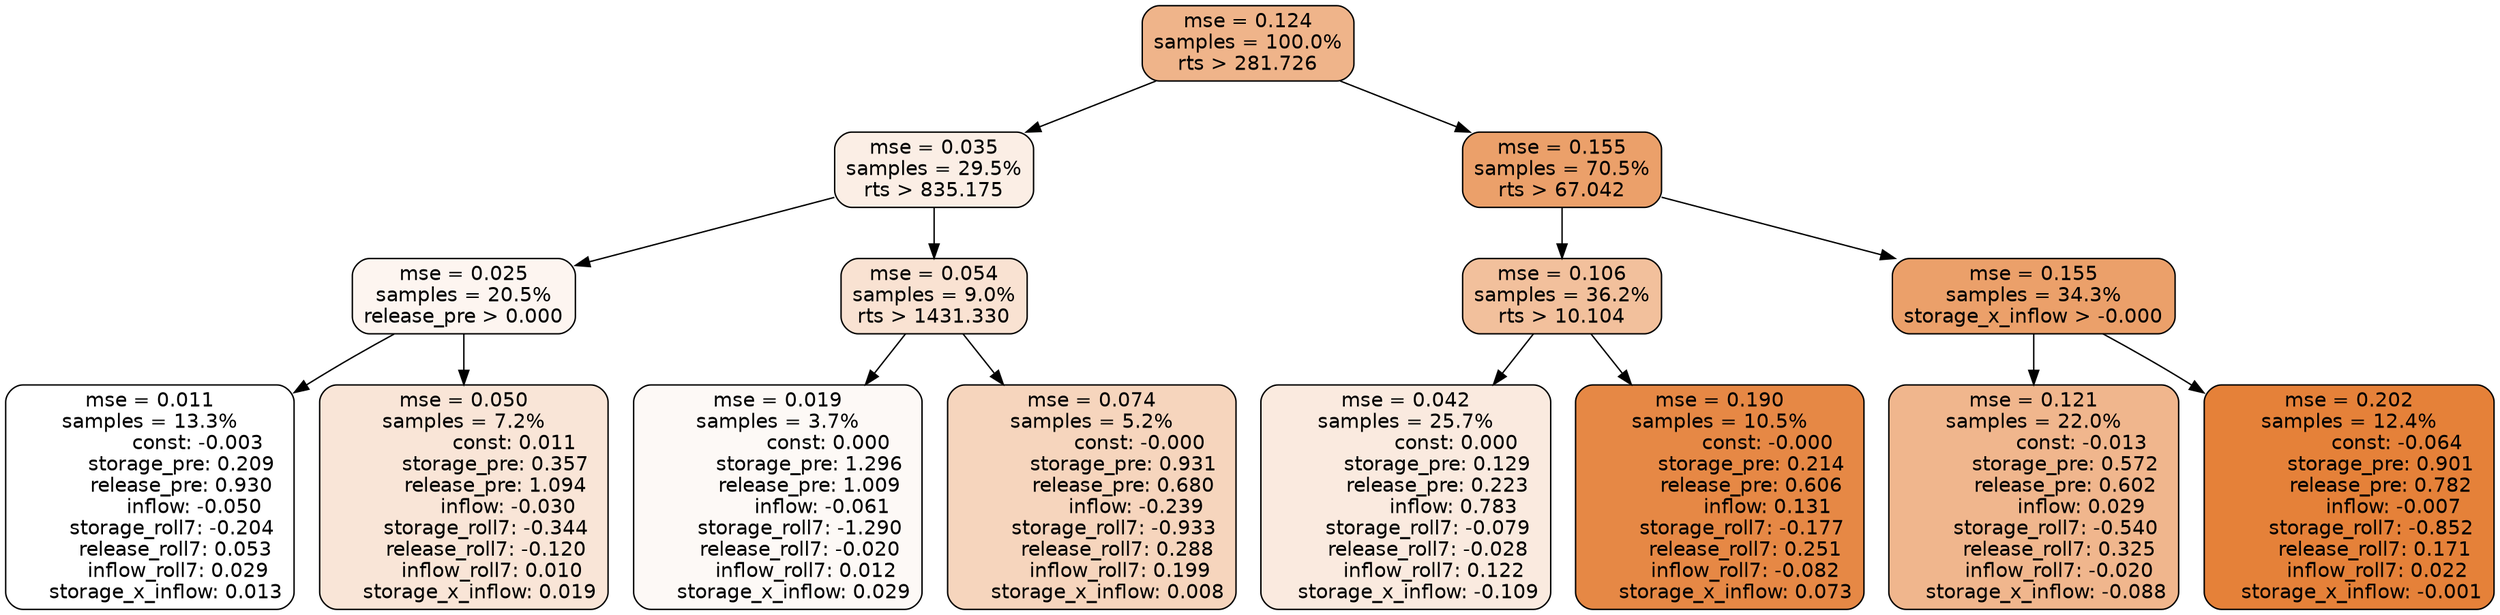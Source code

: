 digraph tree {
node [shape=rectangle, style="filled, rounded", color="black", fontname=helvetica] ;
edge [fontname=helvetica] ;
	"0" [label="mse = 0.124
samples = 100.0%
rts > 281.726", fillcolor="#efb48a"]
	"8" [label="mse = 0.035
samples = 29.5%
rts > 835.175", fillcolor="#fbeee5"]
	"1" [label="mse = 0.155
samples = 70.5%
rts > 67.042", fillcolor="#eba06a"]
	"9" [label="mse = 0.025
samples = 20.5%
release_pre > 0.000", fillcolor="#fdf5f0"]
	"12" [label="mse = 0.054
samples = 9.0%
rts > 1431.330", fillcolor="#f9e2d2"]
	"2" [label="mse = 0.106
samples = 36.2%
rts > 10.104", fillcolor="#f2c09c"]
	"5" [label="mse = 0.155
samples = 34.3%
storage_x_inflow > -0.000", fillcolor="#eba06a"]
	"10" [label="mse = 0.011
samples = 13.3%
               const: -0.003
          storage_pre: 0.209
          release_pre: 0.930
              inflow: -0.050
       storage_roll7: -0.204
        release_roll7: 0.053
         inflow_roll7: 0.029
     storage_x_inflow: 0.013", fillcolor="#ffffff"]
	"11" [label="mse = 0.050
samples = 7.2%
                const: 0.011
          storage_pre: 0.357
          release_pre: 1.094
              inflow: -0.030
       storage_roll7: -0.344
       release_roll7: -0.120
         inflow_roll7: 0.010
     storage_x_inflow: 0.019", fillcolor="#f9e5d7"]
	"14" [label="mse = 0.019
samples = 3.7%
                const: 0.000
          storage_pre: 1.296
          release_pre: 1.009
              inflow: -0.061
       storage_roll7: -1.290
       release_roll7: -0.020
         inflow_roll7: 0.012
     storage_x_inflow: 0.029", fillcolor="#fdf9f6"]
	"13" [label="mse = 0.074
samples = 5.2%
               const: -0.000
          storage_pre: 0.931
          release_pre: 0.680
              inflow: -0.239
       storage_roll7: -0.933
        release_roll7: 0.288
         inflow_roll7: 0.199
     storage_x_inflow: 0.008", fillcolor="#f6d5bd"]
	"3" [label="mse = 0.042
samples = 25.7%
                const: 0.000
          storage_pre: 0.129
          release_pre: 0.223
               inflow: 0.783
       storage_roll7: -0.079
       release_roll7: -0.028
         inflow_roll7: 0.122
    storage_x_inflow: -0.109", fillcolor="#faeadf"]
	"4" [label="mse = 0.190
samples = 10.5%
               const: -0.000
          storage_pre: 0.214
          release_pre: 0.606
               inflow: 0.131
       storage_roll7: -0.177
        release_roll7: 0.251
        inflow_roll7: -0.082
     storage_x_inflow: 0.073", fillcolor="#e68845"]
	"6" [label="mse = 0.121
samples = 22.0%
               const: -0.013
          storage_pre: 0.572
          release_pre: 0.602
               inflow: 0.029
       storage_roll7: -0.540
        release_roll7: 0.325
        inflow_roll7: -0.020
    storage_x_inflow: -0.088", fillcolor="#f0b68d"]
	"7" [label="mse = 0.202
samples = 12.4%
               const: -0.064
          storage_pre: 0.901
          release_pre: 0.782
              inflow: -0.007
       storage_roll7: -0.852
        release_roll7: 0.171
         inflow_roll7: 0.022
    storage_x_inflow: -0.001", fillcolor="#e58139"]

	"0" -> "1"
	"0" -> "8"
	"8" -> "9"
	"8" -> "12"
	"1" -> "2"
	"1" -> "5"
	"9" -> "10"
	"9" -> "11"
	"12" -> "13"
	"12" -> "14"
	"2" -> "3"
	"2" -> "4"
	"5" -> "6"
	"5" -> "7"
}